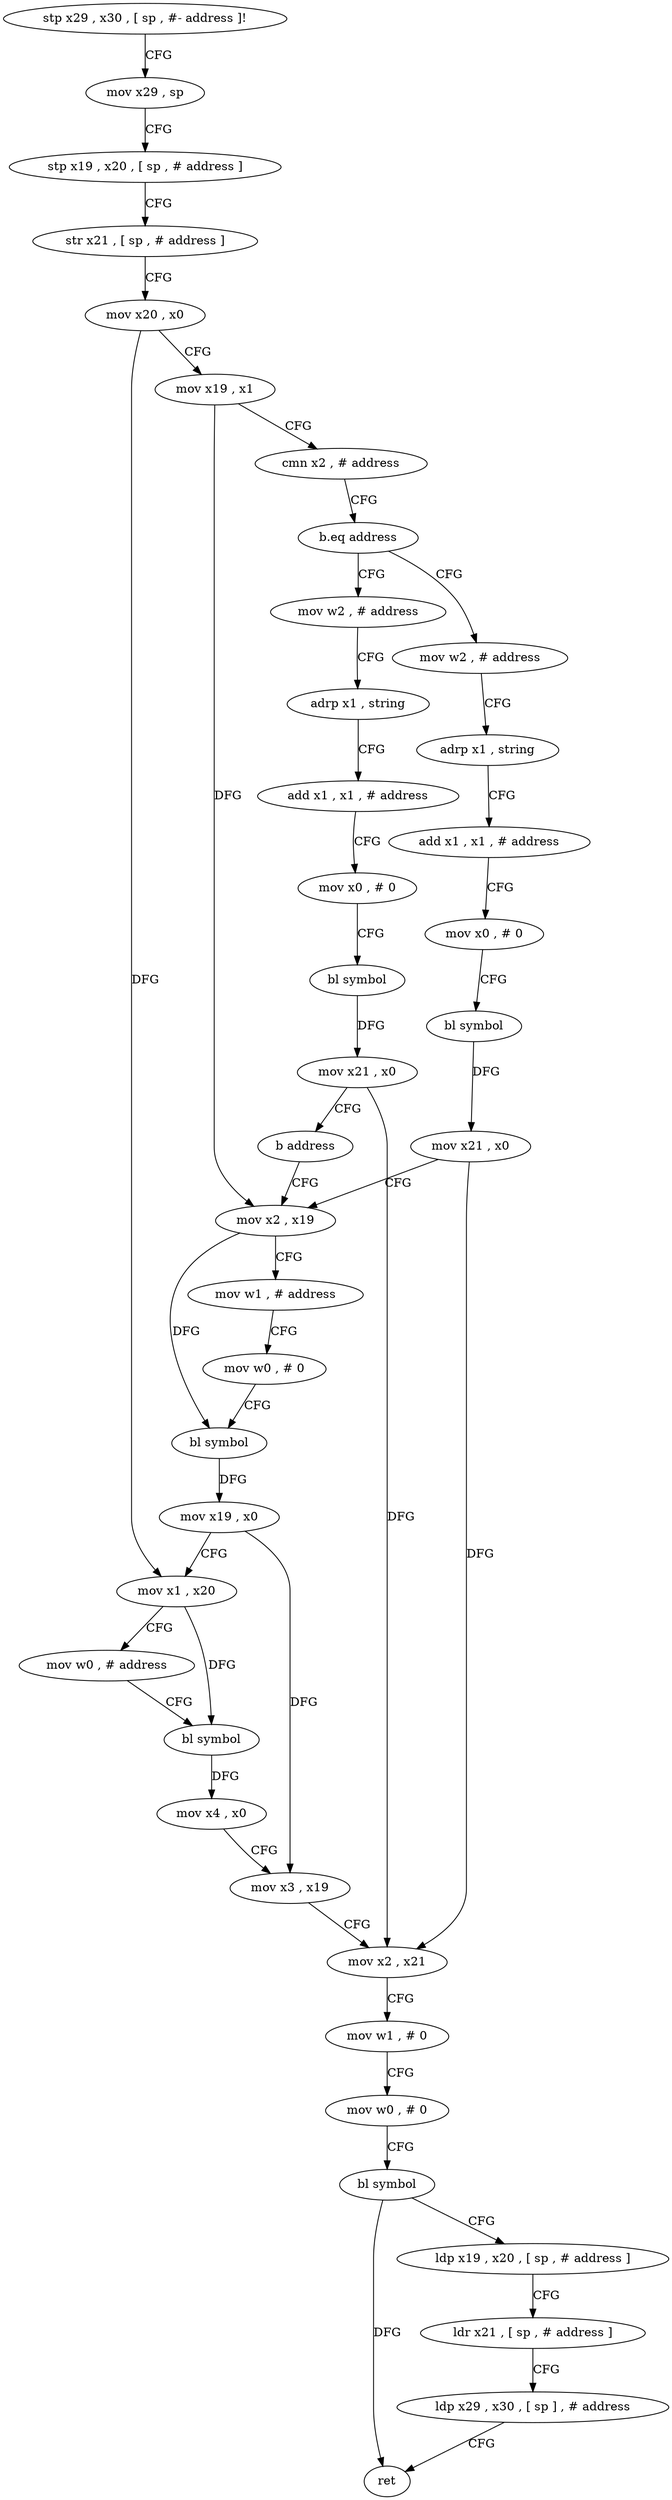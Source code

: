 digraph "func" {
"4393156" [label = "stp x29 , x30 , [ sp , #- address ]!" ]
"4393160" [label = "mov x29 , sp" ]
"4393164" [label = "stp x19 , x20 , [ sp , # address ]" ]
"4393168" [label = "str x21 , [ sp , # address ]" ]
"4393172" [label = "mov x20 , x0" ]
"4393176" [label = "mov x19 , x1" ]
"4393180" [label = "cmn x2 , # address" ]
"4393184" [label = "b.eq address" ]
"4393284" [label = "mov w2 , # address" ]
"4393188" [label = "mov w2 , # address" ]
"4393288" [label = "adrp x1 , string" ]
"4393292" [label = "add x1 , x1 , # address" ]
"4393296" [label = "mov x0 , # 0" ]
"4393300" [label = "bl symbol" ]
"4393304" [label = "mov x21 , x0" ]
"4393308" [label = "b address" ]
"4393212" [label = "mov x2 , x19" ]
"4393192" [label = "adrp x1 , string" ]
"4393196" [label = "add x1 , x1 , # address" ]
"4393200" [label = "mov x0 , # 0" ]
"4393204" [label = "bl symbol" ]
"4393208" [label = "mov x21 , x0" ]
"4393216" [label = "mov w1 , # address" ]
"4393220" [label = "mov w0 , # 0" ]
"4393224" [label = "bl symbol" ]
"4393228" [label = "mov x19 , x0" ]
"4393232" [label = "mov x1 , x20" ]
"4393236" [label = "mov w0 , # address" ]
"4393240" [label = "bl symbol" ]
"4393244" [label = "mov x4 , x0" ]
"4393248" [label = "mov x3 , x19" ]
"4393252" [label = "mov x2 , x21" ]
"4393256" [label = "mov w1 , # 0" ]
"4393260" [label = "mov w0 , # 0" ]
"4393264" [label = "bl symbol" ]
"4393268" [label = "ldp x19 , x20 , [ sp , # address ]" ]
"4393272" [label = "ldr x21 , [ sp , # address ]" ]
"4393276" [label = "ldp x29 , x30 , [ sp ] , # address" ]
"4393280" [label = "ret" ]
"4393156" -> "4393160" [ label = "CFG" ]
"4393160" -> "4393164" [ label = "CFG" ]
"4393164" -> "4393168" [ label = "CFG" ]
"4393168" -> "4393172" [ label = "CFG" ]
"4393172" -> "4393176" [ label = "CFG" ]
"4393172" -> "4393232" [ label = "DFG" ]
"4393176" -> "4393180" [ label = "CFG" ]
"4393176" -> "4393212" [ label = "DFG" ]
"4393180" -> "4393184" [ label = "CFG" ]
"4393184" -> "4393284" [ label = "CFG" ]
"4393184" -> "4393188" [ label = "CFG" ]
"4393284" -> "4393288" [ label = "CFG" ]
"4393188" -> "4393192" [ label = "CFG" ]
"4393288" -> "4393292" [ label = "CFG" ]
"4393292" -> "4393296" [ label = "CFG" ]
"4393296" -> "4393300" [ label = "CFG" ]
"4393300" -> "4393304" [ label = "DFG" ]
"4393304" -> "4393308" [ label = "CFG" ]
"4393304" -> "4393252" [ label = "DFG" ]
"4393308" -> "4393212" [ label = "CFG" ]
"4393212" -> "4393216" [ label = "CFG" ]
"4393212" -> "4393224" [ label = "DFG" ]
"4393192" -> "4393196" [ label = "CFG" ]
"4393196" -> "4393200" [ label = "CFG" ]
"4393200" -> "4393204" [ label = "CFG" ]
"4393204" -> "4393208" [ label = "DFG" ]
"4393208" -> "4393212" [ label = "CFG" ]
"4393208" -> "4393252" [ label = "DFG" ]
"4393216" -> "4393220" [ label = "CFG" ]
"4393220" -> "4393224" [ label = "CFG" ]
"4393224" -> "4393228" [ label = "DFG" ]
"4393228" -> "4393232" [ label = "CFG" ]
"4393228" -> "4393248" [ label = "DFG" ]
"4393232" -> "4393236" [ label = "CFG" ]
"4393232" -> "4393240" [ label = "DFG" ]
"4393236" -> "4393240" [ label = "CFG" ]
"4393240" -> "4393244" [ label = "DFG" ]
"4393244" -> "4393248" [ label = "CFG" ]
"4393248" -> "4393252" [ label = "CFG" ]
"4393252" -> "4393256" [ label = "CFG" ]
"4393256" -> "4393260" [ label = "CFG" ]
"4393260" -> "4393264" [ label = "CFG" ]
"4393264" -> "4393268" [ label = "CFG" ]
"4393264" -> "4393280" [ label = "DFG" ]
"4393268" -> "4393272" [ label = "CFG" ]
"4393272" -> "4393276" [ label = "CFG" ]
"4393276" -> "4393280" [ label = "CFG" ]
}
